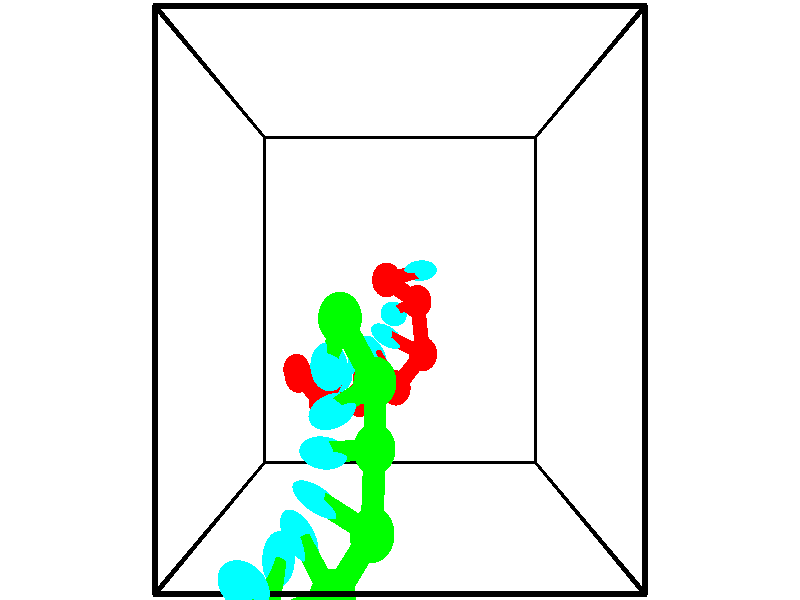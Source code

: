 // switches for output
#declare DRAW_BASES = 1; // possible values are 0, 1; only relevant for DNA ribbons
#declare DRAW_BASES_TYPE = 3; // possible values are 1, 2, 3; only relevant for DNA ribbons
#declare DRAW_FOG = 0; // set to 1 to enable fog

#include "colors.inc"

#include "transforms.inc"
background { rgb <1, 1, 1>}

#default {
   normal{
       ripples 0.25
       frequency 0.20
       turbulence 0.2
       lambda 5
   }
	finish {
		phong 0.1
		phong_size 40.
	}
}

// original window dimensions: 1024x640


// camera settings

camera {
	sky <-0, 1, 0>
	up <-0, 1, 0>
	right 1.6 * <1, 0, 0>
	location <2.5, 2.5, 11.1562>
	look_at <2.5, 2.5, 2.5>
	direction <0, 0, -8.6562>
	angle 67.0682
}


# declare cpy_camera_pos = <2.5, 2.5, 11.1562>;
# if (DRAW_FOG = 1)
fog {
	fog_type 2
	up vnormalize(cpy_camera_pos)
	color rgbt<1,1,1,0.3>
	distance 1e-5
	fog_alt 3e-3
	fog_offset 4
}
# end


// LIGHTS

# declare lum = 6;
global_settings {
	ambient_light rgb lum * <0.05, 0.05, 0.05>
	max_trace_level 15
}# declare cpy_direct_light_amount = 0.25;
light_source
{	1000 * <-1, -1, 1>,
	rgb lum * cpy_direct_light_amount
	parallel
}

light_source
{	1000 * <1, 1, -1>,
	rgb lum * cpy_direct_light_amount
	parallel
}

// strand 0

// nucleotide -1

// particle -1
sphere {
	<2.267274, 2.788604, 0.731926> 0.250000
	pigment { color rgbt <1,0,0,0> }
	no_shadow
}
cylinder {
	<2.593178, 2.855072, 0.954117>,  <2.788720, 2.894953, 1.087431>, 0.100000
	pigment { color rgbt <1,0,0,0> }
	no_shadow
}
cylinder {
	<2.593178, 2.855072, 0.954117>,  <2.267274, 2.788604, 0.731926>, 0.100000
	pigment { color rgbt <1,0,0,0> }
	no_shadow
}

// particle -1
sphere {
	<2.593178, 2.855072, 0.954117> 0.100000
	pigment { color rgbt <1,0,0,0> }
	no_shadow
}
sphere {
	0, 1
	scale<0.080000,0.200000,0.300000>
	matrix <-0.197356, -0.821356, 0.535186,
		0.545177, -0.545675, -0.636413,
		0.814760, 0.166171, 0.555477,
		2.837606, 2.904923, 1.120760>
	pigment { color rgbt <0,1,1,0> }
	no_shadow
}
cylinder {
	<2.811597, 2.475035, 0.368964>,  <2.267274, 2.788604, 0.731926>, 0.130000
	pigment { color rgbt <1,0,0,0> }
	no_shadow
}

// nucleotide -1

// particle -1
sphere {
	<2.811597, 2.475035, 0.368964> 0.250000
	pigment { color rgbt <1,0,0,0> }
	no_shadow
}
cylinder {
	<2.574417, 2.378479, 0.676247>,  <2.432109, 2.320546, 0.860616>, 0.100000
	pigment { color rgbt <1,0,0,0> }
	no_shadow
}
cylinder {
	<2.574417, 2.378479, 0.676247>,  <2.811597, 2.475035, 0.368964>, 0.100000
	pigment { color rgbt <1,0,0,0> }
	no_shadow
}

// particle -1
sphere {
	<2.574417, 2.378479, 0.676247> 0.100000
	pigment { color rgbt <1,0,0,0> }
	no_shadow
}
sphere {
	0, 1
	scale<0.080000,0.200000,0.300000>
	matrix <-0.506796, -0.629493, -0.588979,
		0.625754, -0.738559, 0.250922,
		-0.592950, -0.241390, 0.768207,
		2.396532, 2.306062, 0.906709>
	pigment { color rgbt <0,1,1,0> }
	no_shadow
}
cylinder {
	<2.901961, 1.707832, 0.533399>,  <2.811597, 2.475035, 0.368964>, 0.130000
	pigment { color rgbt <1,0,0,0> }
	no_shadow
}

// nucleotide -1

// particle -1
sphere {
	<2.901961, 1.707832, 0.533399> 0.250000
	pigment { color rgbt <1,0,0,0> }
	no_shadow
}
cylinder {
	<2.543053, 1.862717, 0.618225>,  <2.327708, 1.955647, 0.669120>, 0.100000
	pigment { color rgbt <1,0,0,0> }
	no_shadow
}
cylinder {
	<2.543053, 1.862717, 0.618225>,  <2.901961, 1.707832, 0.533399>, 0.100000
	pigment { color rgbt <1,0,0,0> }
	no_shadow
}

// particle -1
sphere {
	<2.543053, 1.862717, 0.618225> 0.100000
	pigment { color rgbt <1,0,0,0> }
	no_shadow
}
sphere {
	0, 1
	scale<0.080000,0.200000,0.300000>
	matrix <-0.431224, -0.665764, -0.608937,
		-0.094602, -0.637829, 0.764346,
		-0.897272, 0.387211, 0.212065,
		2.273871, 1.978880, 0.681844>
	pigment { color rgbt <0,1,1,0> }
	no_shadow
}
cylinder {
	<2.432547, 1.242001, 0.791998>,  <2.901961, 1.707832, 0.533399>, 0.130000
	pigment { color rgbt <1,0,0,0> }
	no_shadow
}

// nucleotide -1

// particle -1
sphere {
	<2.432547, 1.242001, 0.791998> 0.250000
	pigment { color rgbt <1,0,0,0> }
	no_shadow
}
cylinder {
	<2.213615, 1.529907, 0.621178>,  <2.082257, 1.702651, 0.518686>, 0.100000
	pigment { color rgbt <1,0,0,0> }
	no_shadow
}
cylinder {
	<2.213615, 1.529907, 0.621178>,  <2.432547, 1.242001, 0.791998>, 0.100000
	pigment { color rgbt <1,0,0,0> }
	no_shadow
}

// particle -1
sphere {
	<2.213615, 1.529907, 0.621178> 0.100000
	pigment { color rgbt <1,0,0,0> }
	no_shadow
}
sphere {
	0, 1
	scale<0.080000,0.200000,0.300000>
	matrix <-0.504763, -0.690908, -0.517553,
		-0.667563, -0.067719, 0.741467,
		-0.547334, 0.719764, -0.427043,
		2.049417, 1.745837, 0.493063>
	pigment { color rgbt <0,1,1,0> }
	no_shadow
}
cylinder {
	<1.806937, 1.081226, 0.801894>,  <2.432547, 1.242001, 0.791998>, 0.130000
	pigment { color rgbt <1,0,0,0> }
	no_shadow
}

// nucleotide -1

// particle -1
sphere {
	<1.806937, 1.081226, 0.801894> 0.250000
	pigment { color rgbt <1,0,0,0> }
	no_shadow
}
cylinder {
	<1.765991, 1.349121, 0.507690>,  <1.741424, 1.509858, 0.331169>, 0.100000
	pigment { color rgbt <1,0,0,0> }
	no_shadow
}
cylinder {
	<1.765991, 1.349121, 0.507690>,  <1.806937, 1.081226, 0.801894>, 0.100000
	pigment { color rgbt <1,0,0,0> }
	no_shadow
}

// particle -1
sphere {
	<1.765991, 1.349121, 0.507690> 0.100000
	pigment { color rgbt <1,0,0,0> }
	no_shadow
}
sphere {
	0, 1
	scale<0.080000,0.200000,0.300000>
	matrix <-0.583280, -0.639356, -0.501007,
		-0.805796, 0.377722, 0.456092,
		-0.102364, 0.669739, -0.735508,
		1.735282, 1.550043, 0.287038>
	pigment { color rgbt <0,1,1,0> }
	no_shadow
}
cylinder {
	<1.163985, 0.991496, 0.603081>,  <1.806937, 1.081226, 0.801894>, 0.130000
	pigment { color rgbt <1,0,0,0> }
	no_shadow
}

// nucleotide -1

// particle -1
sphere {
	<1.163985, 0.991496, 0.603081> 0.250000
	pigment { color rgbt <1,0,0,0> }
	no_shadow
}
cylinder {
	<1.314354, 1.186157, 0.287651>,  <1.404575, 1.302954, 0.098393>, 0.100000
	pigment { color rgbt <1,0,0,0> }
	no_shadow
}
cylinder {
	<1.314354, 1.186157, 0.287651>,  <1.163985, 0.991496, 0.603081>, 0.100000
	pigment { color rgbt <1,0,0,0> }
	no_shadow
}

// particle -1
sphere {
	<1.314354, 1.186157, 0.287651> 0.100000
	pigment { color rgbt <1,0,0,0> }
	no_shadow
}
sphere {
	0, 1
	scale<0.080000,0.200000,0.300000>
	matrix <-0.603956, -0.516741, -0.606807,
		-0.702794, 0.704378, 0.099663,
		0.375922, 0.486653, -0.788576,
		1.427130, 1.332153, 0.051078>
	pigment { color rgbt <0,1,1,0> }
	no_shadow
}
cylinder {
	<0.658113, 1.341939, 0.155355>,  <1.163985, 0.991496, 0.603081>, 0.130000
	pigment { color rgbt <1,0,0,0> }
	no_shadow
}

// nucleotide -1

// particle -1
sphere {
	<0.658113, 1.341939, 0.155355> 0.250000
	pigment { color rgbt <1,0,0,0> }
	no_shadow
}
cylinder {
	<0.963989, 1.246078, -0.083916>,  <1.147515, 1.188562, -0.227478>, 0.100000
	pigment { color rgbt <1,0,0,0> }
	no_shadow
}
cylinder {
	<0.963989, 1.246078, -0.083916>,  <0.658113, 1.341939, 0.155355>, 0.100000
	pigment { color rgbt <1,0,0,0> }
	no_shadow
}

// particle -1
sphere {
	<0.963989, 1.246078, -0.083916> 0.100000
	pigment { color rgbt <1,0,0,0> }
	no_shadow
}
sphere {
	0, 1
	scale<0.080000,0.200000,0.300000>
	matrix <-0.599562, -0.604804, -0.524154,
		-0.236165, 0.759460, -0.606174,
		0.764690, -0.239652, -0.598177,
		1.193396, 1.174183, -0.263369>
	pigment { color rgbt <0,1,1,0> }
	no_shadow
}
cylinder {
	<0.484106, 1.376296, -0.593877>,  <0.658113, 1.341939, 0.155355>, 0.130000
	pigment { color rgbt <1,0,0,0> }
	no_shadow
}

// nucleotide -1

// particle -1
sphere {
	<0.484106, 1.376296, -0.593877> 0.250000
	pigment { color rgbt <1,0,0,0> }
	no_shadow
}
cylinder {
	<0.795464, 1.129074, -0.549858>,  <0.982278, 0.980741, -0.523447>, 0.100000
	pigment { color rgbt <1,0,0,0> }
	no_shadow
}
cylinder {
	<0.795464, 1.129074, -0.549858>,  <0.484106, 1.376296, -0.593877>, 0.100000
	pigment { color rgbt <1,0,0,0> }
	no_shadow
}

// particle -1
sphere {
	<0.795464, 1.129074, -0.549858> 0.100000
	pigment { color rgbt <1,0,0,0> }
	no_shadow
}
sphere {
	0, 1
	scale<0.080000,0.200000,0.300000>
	matrix <-0.491986, -0.709465, -0.504588,
		0.389938, 0.338627, -0.856318,
		0.778395, -0.618055, 0.110047,
		1.028982, 0.943658, -0.516844>
	pigment { color rgbt <0,1,1,0> }
	no_shadow
}
// strand 1

// nucleotide -1

// particle -1
sphere {
	<1.836418, -0.293119, 6.134673> 0.250000
	pigment { color rgbt <0,1,0,0> }
	no_shadow
}
cylinder {
	<1.568970, -0.040558, 6.291786>,  <1.408501, 0.110979, 6.386054>, 0.100000
	pigment { color rgbt <0,1,0,0> }
	no_shadow
}
cylinder {
	<1.568970, -0.040558, 6.291786>,  <1.836418, -0.293119, 6.134673>, 0.100000
	pigment { color rgbt <0,1,0,0> }
	no_shadow
}

// particle -1
sphere {
	<1.568970, -0.040558, 6.291786> 0.100000
	pigment { color rgbt <0,1,0,0> }
	no_shadow
}
sphere {
	0, 1
	scale<0.080000,0.200000,0.300000>
	matrix <-0.176452, 0.378408, -0.908665,
		-0.722365, -0.676859, -0.141599,
		-0.668620, 0.631402, 0.392782,
		1.368384, 0.148863, 6.409621>
	pigment { color rgbt <0,1,1,0> }
	no_shadow
}
cylinder {
	<1.339906, -0.104070, 5.577792>,  <1.836418, -0.293119, 6.134673>, 0.130000
	pigment { color rgbt <0,1,0,0> }
	no_shadow
}

// nucleotide -1

// particle -1
sphere {
	<1.339906, -0.104070, 5.577792> 0.250000
	pigment { color rgbt <0,1,0,0> }
	no_shadow
}
cylinder {
	<1.237499, 0.209900, 5.803482>,  <1.176055, 0.398282, 5.938896>, 0.100000
	pigment { color rgbt <0,1,0,0> }
	no_shadow
}
cylinder {
	<1.237499, 0.209900, 5.803482>,  <1.339906, -0.104070, 5.577792>, 0.100000
	pigment { color rgbt <0,1,0,0> }
	no_shadow
}

// particle -1
sphere {
	<1.237499, 0.209900, 5.803482> 0.100000
	pigment { color rgbt <0,1,0,0> }
	no_shadow
}
sphere {
	0, 1
	scale<0.080000,0.200000,0.300000>
	matrix <-0.069100, 0.567324, -0.820590,
		-0.964199, -0.249073, -0.091006,
		-0.256017, 0.784924, 0.564225,
		1.160694, 0.445377, 5.972750>
	pigment { color rgbt <0,1,1,0> }
	no_shadow
}
cylinder {
	<1.103747, -0.338995, 4.852478>,  <1.339906, -0.104070, 5.577792>, 0.130000
	pigment { color rgbt <0,1,0,0> }
	no_shadow
}

// nucleotide -1

// particle -1
sphere {
	<1.103747, -0.338995, 4.852478> 0.250000
	pigment { color rgbt <0,1,0,0> }
	no_shadow
}
cylinder {
	<1.110836, -0.122299, 4.516335>,  <1.115090, 0.007719, 4.314649>, 0.100000
	pigment { color rgbt <0,1,0,0> }
	no_shadow
}
cylinder {
	<1.110836, -0.122299, 4.516335>,  <1.103747, -0.338995, 4.852478>, 0.100000
	pigment { color rgbt <0,1,0,0> }
	no_shadow
}

// particle -1
sphere {
	<1.110836, -0.122299, 4.516335> 0.100000
	pigment { color rgbt <0,1,0,0> }
	no_shadow
}
sphere {
	0, 1
	scale<0.080000,0.200000,0.300000>
	matrix <0.593263, 0.670847, 0.444976,
		0.804814, -0.506440, -0.309505,
		0.017724, 0.541740, -0.840359,
		1.116153, 0.040223, 4.264227>
	pigment { color rgbt <0,1,1,0> }
	no_shadow
}
cylinder {
	<1.778785, -0.154830, 4.721193>,  <1.103747, -0.338995, 4.852478>, 0.130000
	pigment { color rgbt <0,1,0,0> }
	no_shadow
}

// nucleotide -1

// particle -1
sphere {
	<1.778785, -0.154830, 4.721193> 0.250000
	pigment { color rgbt <0,1,0,0> }
	no_shadow
}
cylinder {
	<1.543957, 0.101242, 4.522995>,  <1.403060, 0.254886, 4.404076>, 0.100000
	pigment { color rgbt <0,1,0,0> }
	no_shadow
}
cylinder {
	<1.543957, 0.101242, 4.522995>,  <1.778785, -0.154830, 4.721193>, 0.100000
	pigment { color rgbt <0,1,0,0> }
	no_shadow
}

// particle -1
sphere {
	<1.543957, 0.101242, 4.522995> 0.100000
	pigment { color rgbt <0,1,0,0> }
	no_shadow
}
sphere {
	0, 1
	scale<0.080000,0.200000,0.300000>
	matrix <0.515690, 0.767556, 0.380685,
		0.624029, -0.032034, -0.780745,
		-0.587070, 0.640181, -0.495496,
		1.367836, 0.293296, 4.374346>
	pigment { color rgbt <0,1,1,0> }
	no_shadow
}
cylinder {
	<2.188341, 0.315842, 4.409331>,  <1.778785, -0.154830, 4.721193>, 0.130000
	pigment { color rgbt <0,1,0,0> }
	no_shadow
}

// nucleotide -1

// particle -1
sphere {
	<2.188341, 0.315842, 4.409331> 0.250000
	pigment { color rgbt <0,1,0,0> }
	no_shadow
}
cylinder {
	<1.838379, 0.508270, 4.431648>,  <1.628402, 0.623727, 4.445038>, 0.100000
	pigment { color rgbt <0,1,0,0> }
	no_shadow
}
cylinder {
	<1.838379, 0.508270, 4.431648>,  <2.188341, 0.315842, 4.409331>, 0.100000
	pigment { color rgbt <0,1,0,0> }
	no_shadow
}

// particle -1
sphere {
	<1.838379, 0.508270, 4.431648> 0.100000
	pigment { color rgbt <0,1,0,0> }
	no_shadow
}
sphere {
	0, 1
	scale<0.080000,0.200000,0.300000>
	matrix <0.482262, 0.854889, 0.191279,
		0.044322, 0.194258, -0.979949,
		-0.874905, 0.481070, 0.055793,
		1.575907, 0.652591, 4.448386>
	pigment { color rgbt <0,1,1,0> }
	no_shadow
}
cylinder {
	<2.195837, 1.023669, 3.980779>,  <2.188341, 0.315842, 4.409331>, 0.130000
	pigment { color rgbt <0,1,0,0> }
	no_shadow
}

// nucleotide -1

// particle -1
sphere {
	<2.195837, 1.023669, 3.980779> 0.250000
	pigment { color rgbt <0,1,0,0> }
	no_shadow
}
cylinder {
	<1.884865, 1.055481, 4.230347>,  <1.698281, 1.074568, 4.380087>, 0.100000
	pigment { color rgbt <0,1,0,0> }
	no_shadow
}
cylinder {
	<1.884865, 1.055481, 4.230347>,  <2.195837, 1.023669, 3.980779>, 0.100000
	pigment { color rgbt <0,1,0,0> }
	no_shadow
}

// particle -1
sphere {
	<1.884865, 1.055481, 4.230347> 0.100000
	pigment { color rgbt <0,1,0,0> }
	no_shadow
}
sphere {
	0, 1
	scale<0.080000,0.200000,0.300000>
	matrix <0.409680, 0.816715, 0.406373,
		-0.477245, 0.571534, -0.667522,
		-0.777431, 0.079531, 0.623920,
		1.651636, 1.079340, 4.417522>
	pigment { color rgbt <0,1,1,0> }
	no_shadow
}
cylinder {
	<2.208350, 1.700639, 4.125969>,  <2.195837, 1.023669, 3.980779>, 0.130000
	pigment { color rgbt <0,1,0,0> }
	no_shadow
}

// nucleotide -1

// particle -1
sphere {
	<2.208350, 1.700639, 4.125969> 0.250000
	pigment { color rgbt <0,1,0,0> }
	no_shadow
}
cylinder {
	<1.958530, 1.587021, 4.416969>,  <1.808639, 1.518850, 4.591569>, 0.100000
	pigment { color rgbt <0,1,0,0> }
	no_shadow
}
cylinder {
	<1.958530, 1.587021, 4.416969>,  <2.208350, 1.700639, 4.125969>, 0.100000
	pigment { color rgbt <0,1,0,0> }
	no_shadow
}

// particle -1
sphere {
	<1.958530, 1.587021, 4.416969> 0.100000
	pigment { color rgbt <0,1,0,0> }
	no_shadow
}
sphere {
	0, 1
	scale<0.080000,0.200000,0.300000>
	matrix <0.171482, 0.858908, 0.482567,
		-0.761927, 0.426140, -0.487721,
		-0.624548, -0.284046, 0.727501,
		1.771166, 1.501807, 4.635220>
	pigment { color rgbt <0,1,1,0> }
	no_shadow
}
cylinder {
	<1.814165, 2.328348, 4.249161>,  <2.208350, 1.700639, 4.125969>, 0.130000
	pigment { color rgbt <0,1,0,0> }
	no_shadow
}

// nucleotide -1

// particle -1
sphere {
	<1.814165, 2.328348, 4.249161> 0.250000
	pigment { color rgbt <0,1,0,0> }
	no_shadow
}
cylinder {
	<1.781212, 2.096802, 4.573662>,  <1.761440, 1.957874, 4.768362>, 0.100000
	pigment { color rgbt <0,1,0,0> }
	no_shadow
}
cylinder {
	<1.781212, 2.096802, 4.573662>,  <1.814165, 2.328348, 4.249161>, 0.100000
	pigment { color rgbt <0,1,0,0> }
	no_shadow
}

// particle -1
sphere {
	<1.781212, 2.096802, 4.573662> 0.100000
	pigment { color rgbt <0,1,0,0> }
	no_shadow
}
sphere {
	0, 1
	scale<0.080000,0.200000,0.300000>
	matrix <0.412174, 0.721347, 0.556571,
		-0.907373, 0.380229, 0.179167,
		-0.082383, -0.578865, 0.811251,
		1.756497, 1.923142, 4.817037>
	pigment { color rgbt <0,1,1,0> }
	no_shadow
}
// box output
cylinder {
	<0.000000, 0.000000, 0.000000>,  <5.000000, 0.000000, 0.000000>, 0.025000
	pigment { color rgbt <0,0,0,0> }
	no_shadow
}
cylinder {
	<0.000000, 0.000000, 0.000000>,  <0.000000, 5.000000, 0.000000>, 0.025000
	pigment { color rgbt <0,0,0,0> }
	no_shadow
}
cylinder {
	<0.000000, 0.000000, 0.000000>,  <0.000000, 0.000000, 5.000000>, 0.025000
	pigment { color rgbt <0,0,0,0> }
	no_shadow
}
cylinder {
	<5.000000, 5.000000, 5.000000>,  <0.000000, 5.000000, 5.000000>, 0.025000
	pigment { color rgbt <0,0,0,0> }
	no_shadow
}
cylinder {
	<5.000000, 5.000000, 5.000000>,  <5.000000, 0.000000, 5.000000>, 0.025000
	pigment { color rgbt <0,0,0,0> }
	no_shadow
}
cylinder {
	<5.000000, 5.000000, 5.000000>,  <5.000000, 5.000000, 0.000000>, 0.025000
	pigment { color rgbt <0,0,0,0> }
	no_shadow
}
cylinder {
	<0.000000, 0.000000, 5.000000>,  <0.000000, 5.000000, 5.000000>, 0.025000
	pigment { color rgbt <0,0,0,0> }
	no_shadow
}
cylinder {
	<0.000000, 0.000000, 5.000000>,  <5.000000, 0.000000, 5.000000>, 0.025000
	pigment { color rgbt <0,0,0,0> }
	no_shadow
}
cylinder {
	<5.000000, 5.000000, 0.000000>,  <0.000000, 5.000000, 0.000000>, 0.025000
	pigment { color rgbt <0,0,0,0> }
	no_shadow
}
cylinder {
	<5.000000, 5.000000, 0.000000>,  <5.000000, 0.000000, 0.000000>, 0.025000
	pigment { color rgbt <0,0,0,0> }
	no_shadow
}
cylinder {
	<5.000000, 0.000000, 5.000000>,  <5.000000, 0.000000, 0.000000>, 0.025000
	pigment { color rgbt <0,0,0,0> }
	no_shadow
}
cylinder {
	<0.000000, 5.000000, 0.000000>,  <0.000000, 5.000000, 5.000000>, 0.025000
	pigment { color rgbt <0,0,0,0> }
	no_shadow
}
// end of box output
